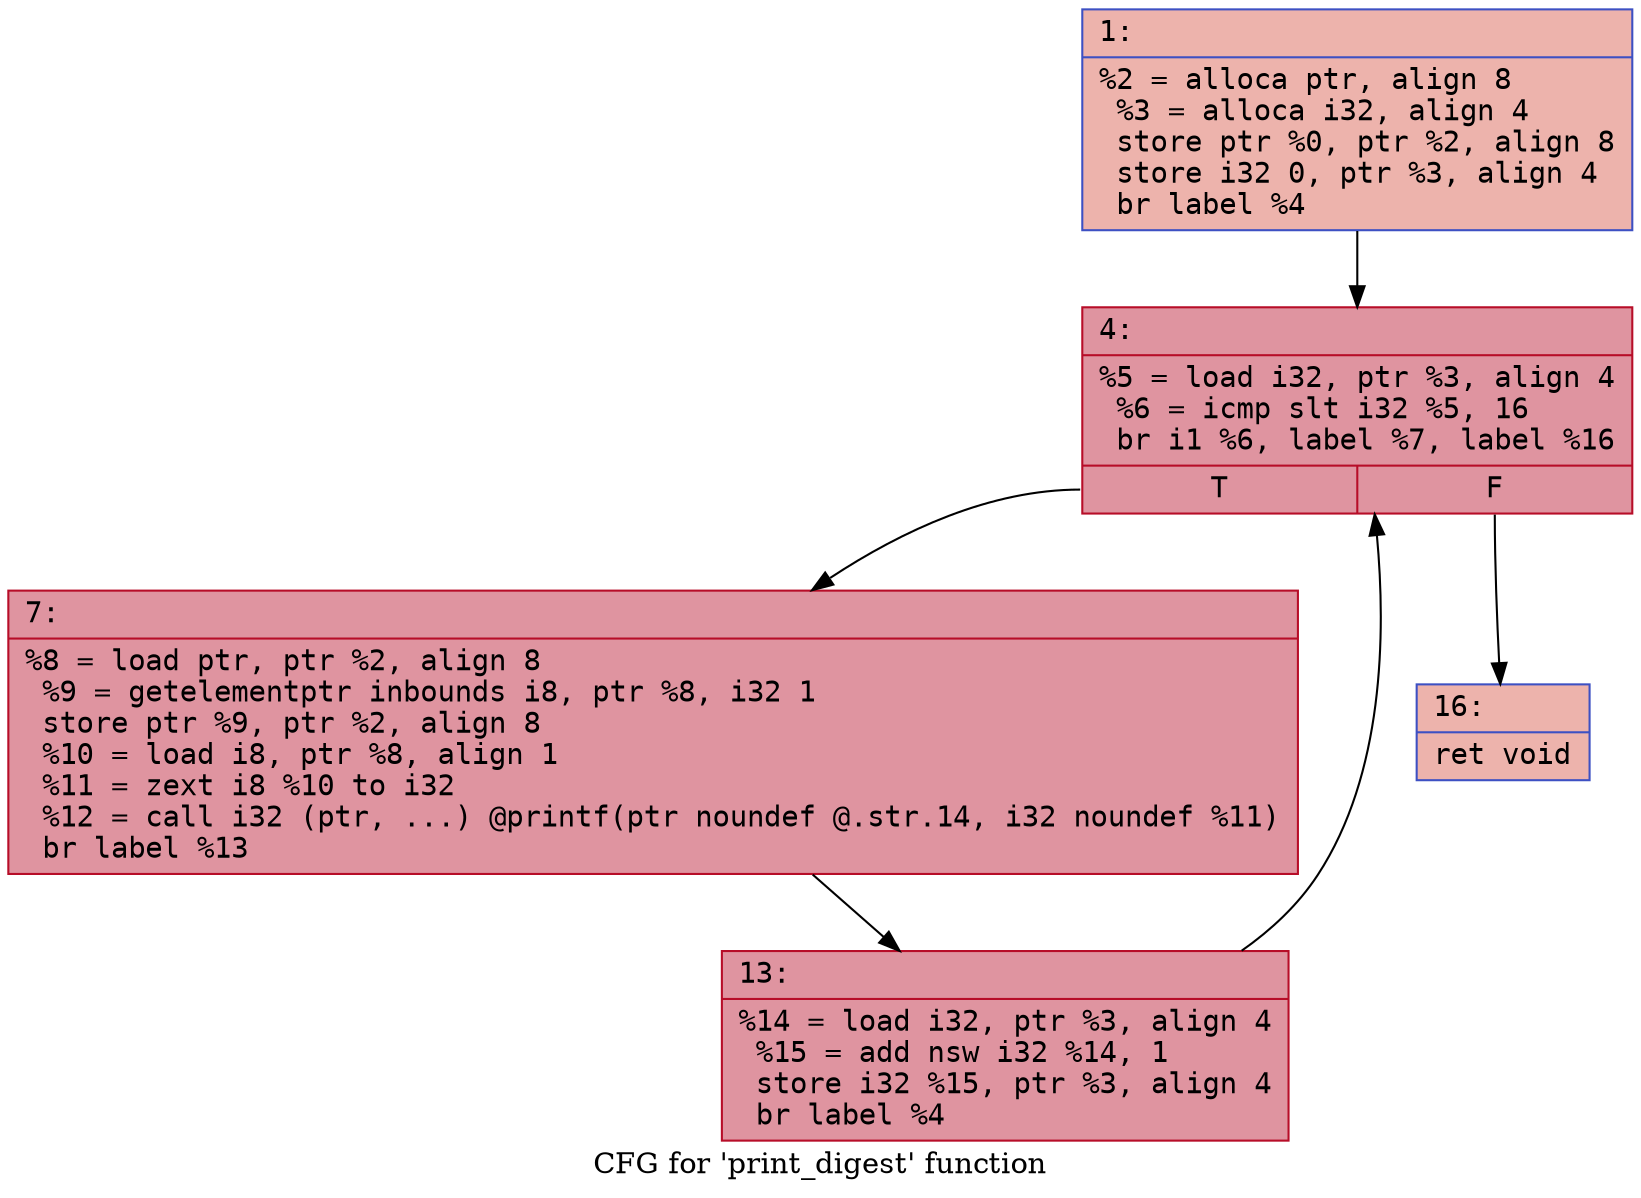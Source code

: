 digraph "CFG for 'print_digest' function" {
	label="CFG for 'print_digest' function";

	Node0x600003e23480 [shape=record,color="#3d50c3ff", style=filled, fillcolor="#d6524470" fontname="Courier",label="{1:\l|  %2 = alloca ptr, align 8\l  %3 = alloca i32, align 4\l  store ptr %0, ptr %2, align 8\l  store i32 0, ptr %3, align 4\l  br label %4\l}"];
	Node0x600003e23480 -> Node0x600003e234d0[tooltip="1 -> 4\nProbability 100.00%" ];
	Node0x600003e234d0 [shape=record,color="#b70d28ff", style=filled, fillcolor="#b70d2870" fontname="Courier",label="{4:\l|  %5 = load i32, ptr %3, align 4\l  %6 = icmp slt i32 %5, 16\l  br i1 %6, label %7, label %16\l|{<s0>T|<s1>F}}"];
	Node0x600003e234d0:s0 -> Node0x600003e23520[tooltip="4 -> 7\nProbability 96.88%" ];
	Node0x600003e234d0:s1 -> Node0x600003e235c0[tooltip="4 -> 16\nProbability 3.12%" ];
	Node0x600003e23520 [shape=record,color="#b70d28ff", style=filled, fillcolor="#b70d2870" fontname="Courier",label="{7:\l|  %8 = load ptr, ptr %2, align 8\l  %9 = getelementptr inbounds i8, ptr %8, i32 1\l  store ptr %9, ptr %2, align 8\l  %10 = load i8, ptr %8, align 1\l  %11 = zext i8 %10 to i32\l  %12 = call i32 (ptr, ...) @printf(ptr noundef @.str.14, i32 noundef %11)\l  br label %13\l}"];
	Node0x600003e23520 -> Node0x600003e23570[tooltip="7 -> 13\nProbability 100.00%" ];
	Node0x600003e23570 [shape=record,color="#b70d28ff", style=filled, fillcolor="#b70d2870" fontname="Courier",label="{13:\l|  %14 = load i32, ptr %3, align 4\l  %15 = add nsw i32 %14, 1\l  store i32 %15, ptr %3, align 4\l  br label %4\l}"];
	Node0x600003e23570 -> Node0x600003e234d0[tooltip="13 -> 4\nProbability 100.00%" ];
	Node0x600003e235c0 [shape=record,color="#3d50c3ff", style=filled, fillcolor="#d6524470" fontname="Courier",label="{16:\l|  ret void\l}"];
}
